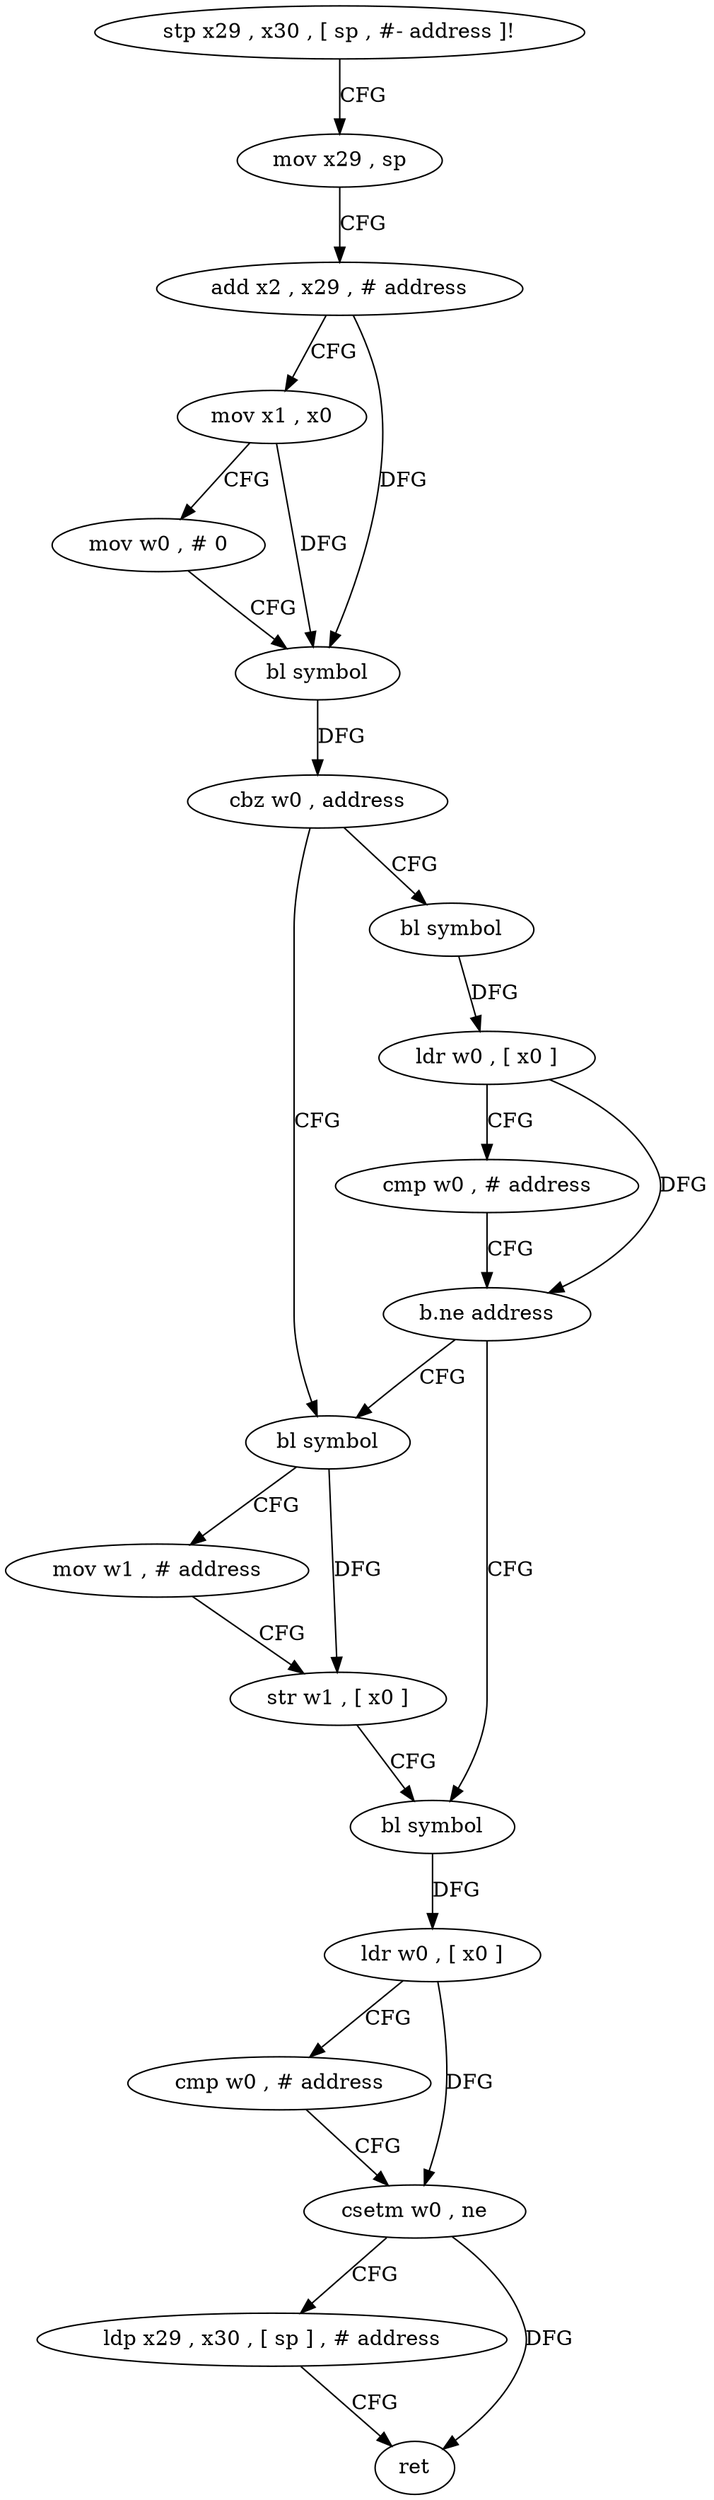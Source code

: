 digraph "func" {
"265008" [label = "stp x29 , x30 , [ sp , #- address ]!" ]
"265012" [label = "mov x29 , sp" ]
"265016" [label = "add x2 , x29 , # address" ]
"265020" [label = "mov x1 , x0" ]
"265024" [label = "mov w0 , # 0" ]
"265028" [label = "bl symbol" ]
"265032" [label = "cbz w0 , address" ]
"265052" [label = "bl symbol" ]
"265036" [label = "bl symbol" ]
"265056" [label = "mov w1 , # address" ]
"265060" [label = "str w1 , [ x0 ]" ]
"265064" [label = "bl symbol" ]
"265040" [label = "ldr w0 , [ x0 ]" ]
"265044" [label = "cmp w0 , # address" ]
"265048" [label = "b.ne address" ]
"265068" [label = "ldr w0 , [ x0 ]" ]
"265072" [label = "cmp w0 , # address" ]
"265076" [label = "csetm w0 , ne" ]
"265080" [label = "ldp x29 , x30 , [ sp ] , # address" ]
"265084" [label = "ret" ]
"265008" -> "265012" [ label = "CFG" ]
"265012" -> "265016" [ label = "CFG" ]
"265016" -> "265020" [ label = "CFG" ]
"265016" -> "265028" [ label = "DFG" ]
"265020" -> "265024" [ label = "CFG" ]
"265020" -> "265028" [ label = "DFG" ]
"265024" -> "265028" [ label = "CFG" ]
"265028" -> "265032" [ label = "DFG" ]
"265032" -> "265052" [ label = "CFG" ]
"265032" -> "265036" [ label = "CFG" ]
"265052" -> "265056" [ label = "CFG" ]
"265052" -> "265060" [ label = "DFG" ]
"265036" -> "265040" [ label = "DFG" ]
"265056" -> "265060" [ label = "CFG" ]
"265060" -> "265064" [ label = "CFG" ]
"265064" -> "265068" [ label = "DFG" ]
"265040" -> "265044" [ label = "CFG" ]
"265040" -> "265048" [ label = "DFG" ]
"265044" -> "265048" [ label = "CFG" ]
"265048" -> "265064" [ label = "CFG" ]
"265048" -> "265052" [ label = "CFG" ]
"265068" -> "265072" [ label = "CFG" ]
"265068" -> "265076" [ label = "DFG" ]
"265072" -> "265076" [ label = "CFG" ]
"265076" -> "265080" [ label = "CFG" ]
"265076" -> "265084" [ label = "DFG" ]
"265080" -> "265084" [ label = "CFG" ]
}
